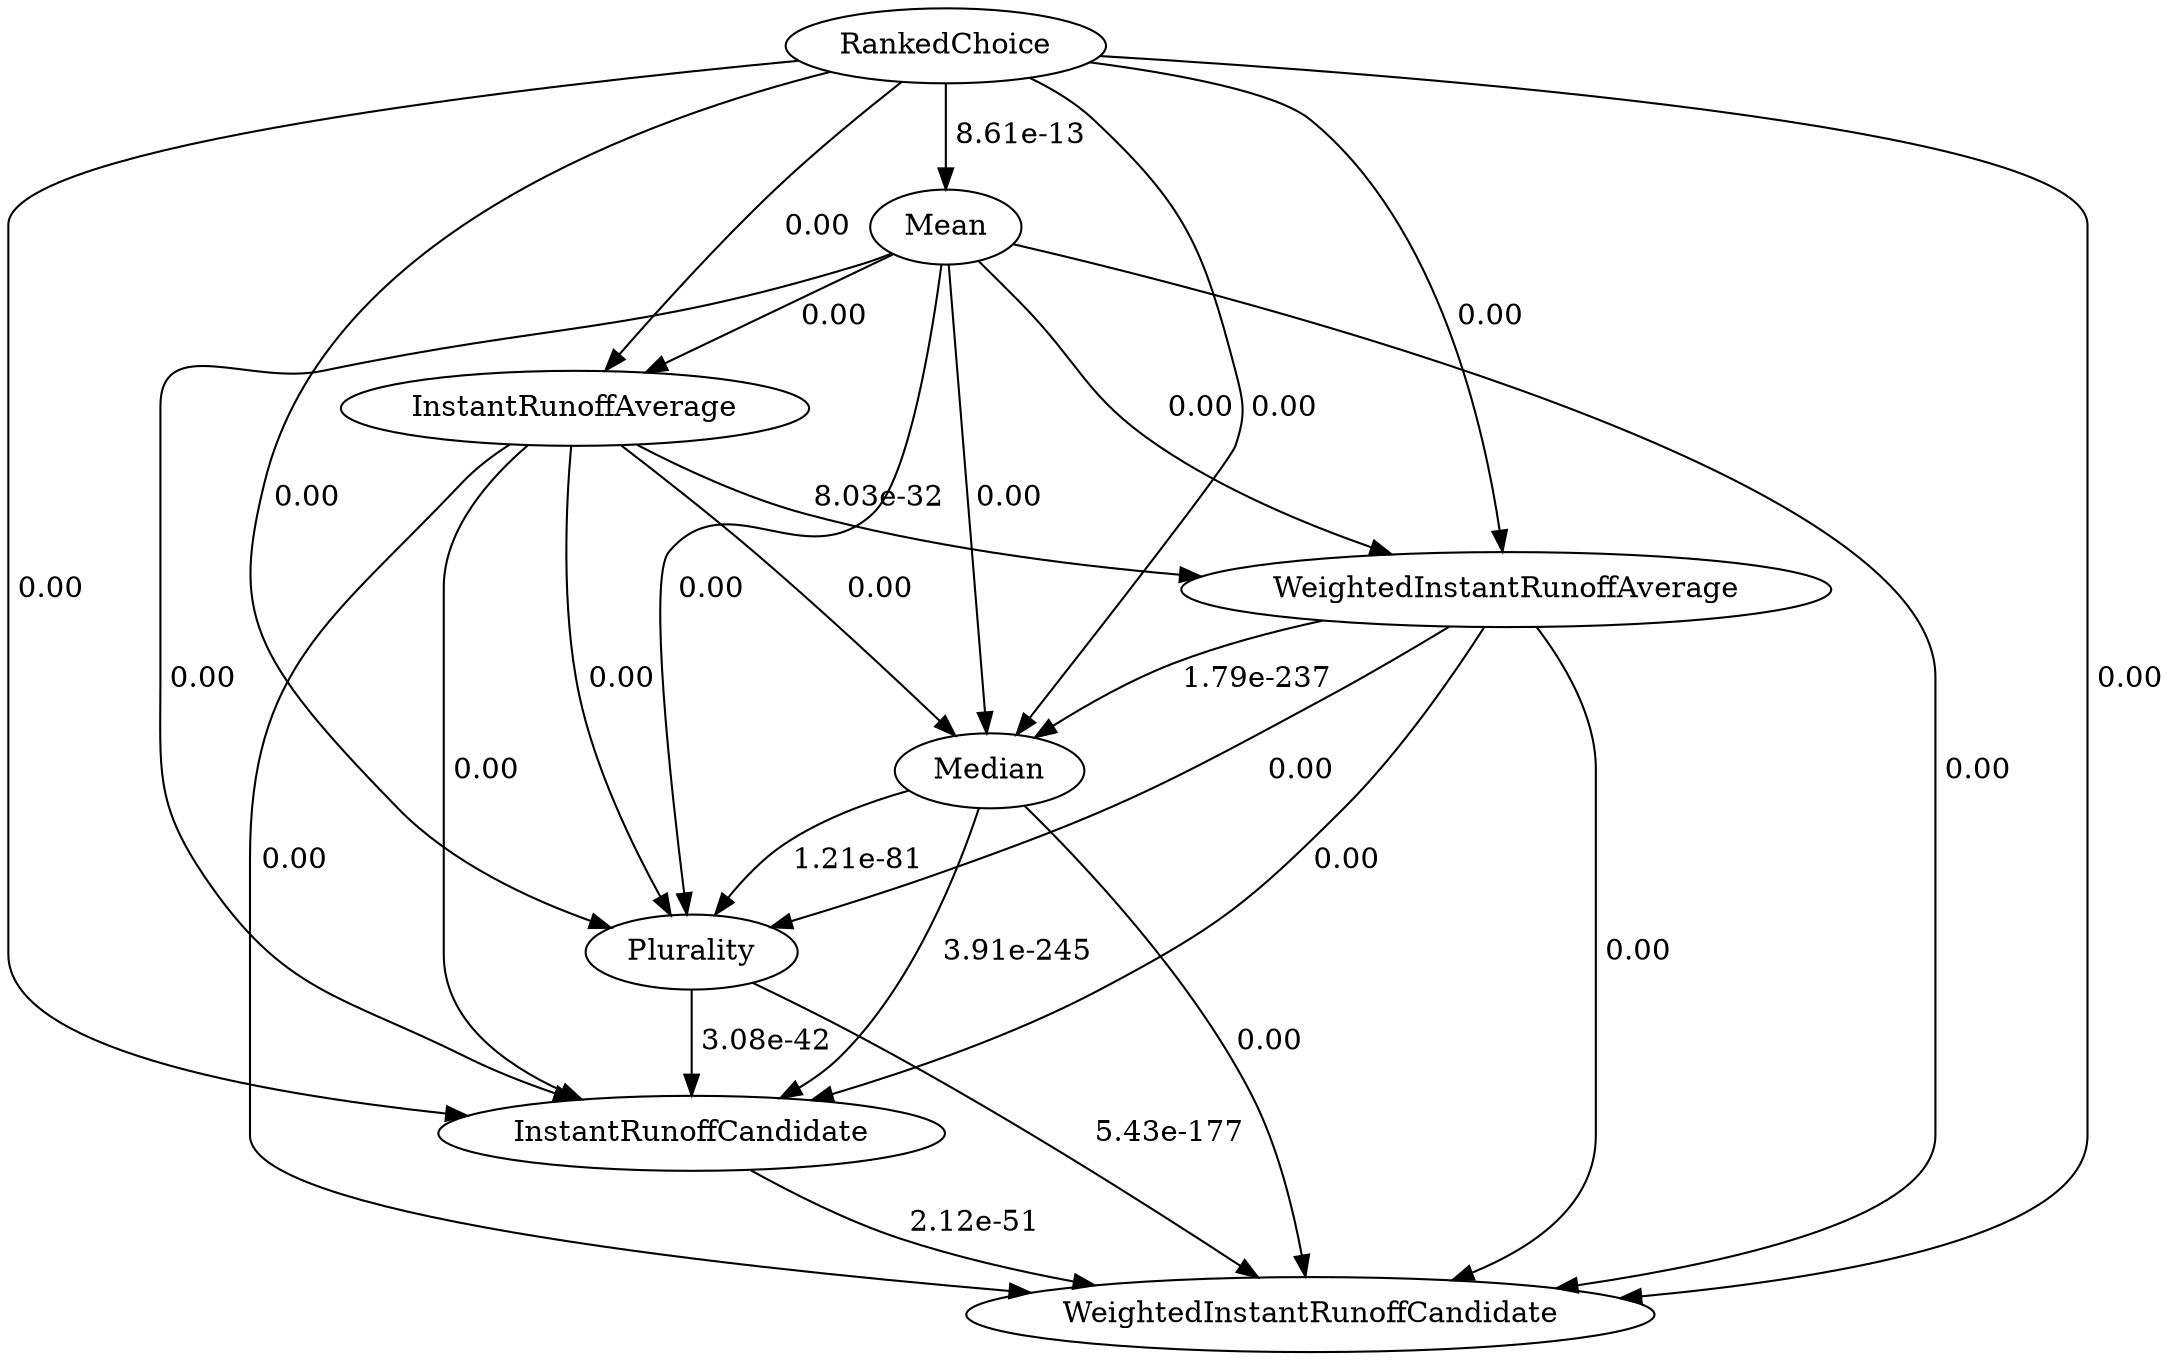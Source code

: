 digraph "all-voting-mechanisms-p-values" {
	graph [ratio=0.86363636363636363636363636363636]
	InstantRunoffAverage
	InstantRunoffCandidate
	Mean
	Median
	Plurality
	RankedChoice
	WeightedInstantRunoffAverage
	WeightedInstantRunoffCandidate
	InstantRunoffAverage -> InstantRunoffCandidate [label=" 0.00"]
	InstantRunoffAverage -> Median [label=" 0.00"]
	InstantRunoffAverage -> Plurality [label=" 0.00"]
	InstantRunoffAverage -> WeightedInstantRunoffAverage [label=" 8.03e-32"]
	InstantRunoffAverage -> WeightedInstantRunoffCandidate [label=" 0.00"]
	InstantRunoffCandidate -> WeightedInstantRunoffCandidate [label=" 2.12e-51"]
	Mean -> InstantRunoffAverage [label=" 0.00"]
	Mean -> InstantRunoffCandidate [label=" 0.00"]
	Mean -> Median [label=" 0.00"]
	Mean -> Plurality [label=" 0.00"]
	Mean -> WeightedInstantRunoffAverage [label=" 0.00"]
	Mean -> WeightedInstantRunoffCandidate [label=" 0.00"]
	Median -> InstantRunoffCandidate [label=" 3.91e-245"]
	Median -> Plurality [label=" 1.21e-81"]
	Median -> WeightedInstantRunoffCandidate [label=" 0.00"]
	Plurality -> InstantRunoffCandidate [label=" 3.08e-42"]
	Plurality -> WeightedInstantRunoffCandidate [label=" 5.43e-177"]
	RankedChoice -> InstantRunoffAverage [label=" 0.00"]
	RankedChoice -> InstantRunoffCandidate [label=" 0.00"]
	RankedChoice -> Mean [label=" 8.61e-13"]
	RankedChoice -> Median [label=" 0.00"]
	RankedChoice -> Plurality [label=" 0.00"]
	RankedChoice -> WeightedInstantRunoffAverage [label=" 0.00"]
	RankedChoice -> WeightedInstantRunoffCandidate [label=" 0.00"]
	WeightedInstantRunoffAverage -> InstantRunoffCandidate [label=" 0.00"]
	WeightedInstantRunoffAverage -> Median [label=" 1.79e-237"]
	WeightedInstantRunoffAverage -> Plurality [label=" 0.00"]
	WeightedInstantRunoffAverage -> WeightedInstantRunoffCandidate [label=" 0.00"]
}
